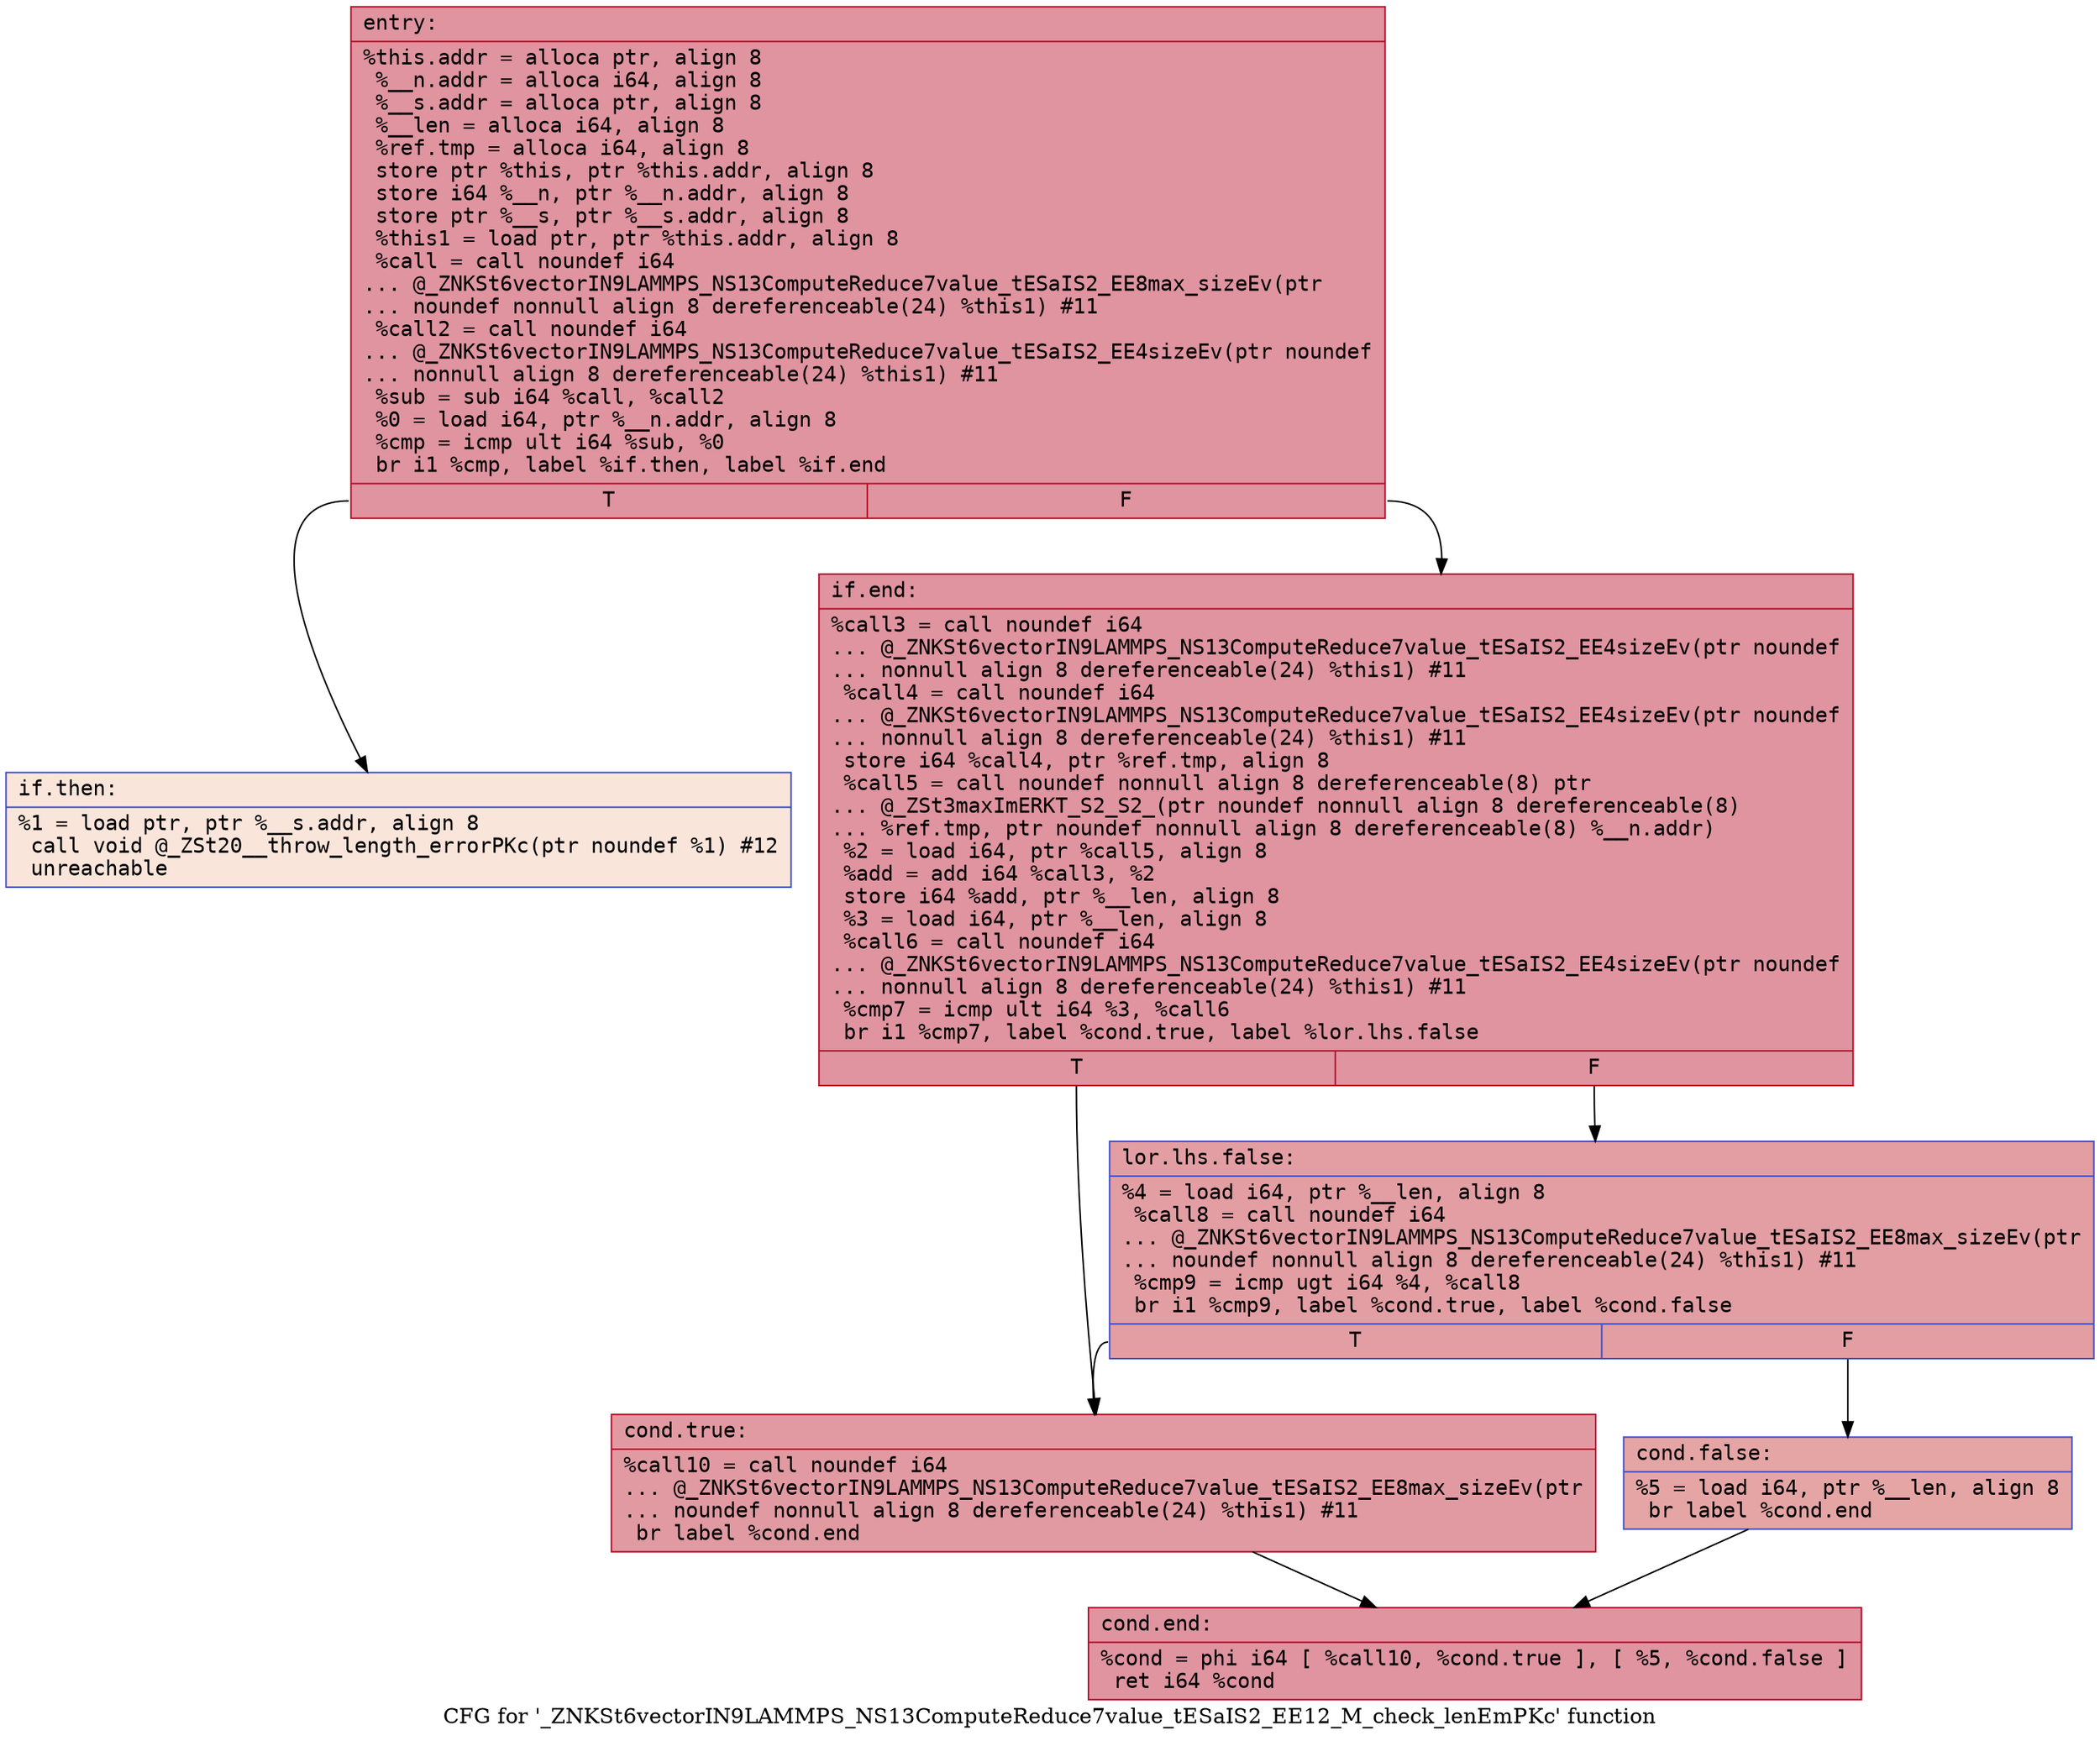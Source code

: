 digraph "CFG for '_ZNKSt6vectorIN9LAMMPS_NS13ComputeReduce7value_tESaIS2_EE12_M_check_lenEmPKc' function" {
	label="CFG for '_ZNKSt6vectorIN9LAMMPS_NS13ComputeReduce7value_tESaIS2_EE12_M_check_lenEmPKc' function";

	Node0x5591403531b0 [shape=record,color="#b70d28ff", style=filled, fillcolor="#b70d2870" fontname="Courier",label="{entry:\l|  %this.addr = alloca ptr, align 8\l  %__n.addr = alloca i64, align 8\l  %__s.addr = alloca ptr, align 8\l  %__len = alloca i64, align 8\l  %ref.tmp = alloca i64, align 8\l  store ptr %this, ptr %this.addr, align 8\l  store i64 %__n, ptr %__n.addr, align 8\l  store ptr %__s, ptr %__s.addr, align 8\l  %this1 = load ptr, ptr %this.addr, align 8\l  %call = call noundef i64\l... @_ZNKSt6vectorIN9LAMMPS_NS13ComputeReduce7value_tESaIS2_EE8max_sizeEv(ptr\l... noundef nonnull align 8 dereferenceable(24) %this1) #11\l  %call2 = call noundef i64\l... @_ZNKSt6vectorIN9LAMMPS_NS13ComputeReduce7value_tESaIS2_EE4sizeEv(ptr noundef\l... nonnull align 8 dereferenceable(24) %this1) #11\l  %sub = sub i64 %call, %call2\l  %0 = load i64, ptr %__n.addr, align 8\l  %cmp = icmp ult i64 %sub, %0\l  br i1 %cmp, label %if.then, label %if.end\l|{<s0>T|<s1>F}}"];
	Node0x5591403531b0:s0 -> Node0x559140353720[tooltip="entry -> if.then\nProbability 0.00%" ];
	Node0x5591403531b0:s1 -> Node0x559140353e40[tooltip="entry -> if.end\nProbability 100.00%" ];
	Node0x559140353720 [shape=record,color="#3d50c3ff", style=filled, fillcolor="#f4c5ad70" fontname="Courier",label="{if.then:\l|  %1 = load ptr, ptr %__s.addr, align 8\l  call void @_ZSt20__throw_length_errorPKc(ptr noundef %1) #12\l  unreachable\l}"];
	Node0x559140353e40 [shape=record,color="#b70d28ff", style=filled, fillcolor="#b70d2870" fontname="Courier",label="{if.end:\l|  %call3 = call noundef i64\l... @_ZNKSt6vectorIN9LAMMPS_NS13ComputeReduce7value_tESaIS2_EE4sizeEv(ptr noundef\l... nonnull align 8 dereferenceable(24) %this1) #11\l  %call4 = call noundef i64\l... @_ZNKSt6vectorIN9LAMMPS_NS13ComputeReduce7value_tESaIS2_EE4sizeEv(ptr noundef\l... nonnull align 8 dereferenceable(24) %this1) #11\l  store i64 %call4, ptr %ref.tmp, align 8\l  %call5 = call noundef nonnull align 8 dereferenceable(8) ptr\l... @_ZSt3maxImERKT_S2_S2_(ptr noundef nonnull align 8 dereferenceable(8)\l... %ref.tmp, ptr noundef nonnull align 8 dereferenceable(8) %__n.addr)\l  %2 = load i64, ptr %call5, align 8\l  %add = add i64 %call3, %2\l  store i64 %add, ptr %__len, align 8\l  %3 = load i64, ptr %__len, align 8\l  %call6 = call noundef i64\l... @_ZNKSt6vectorIN9LAMMPS_NS13ComputeReduce7value_tESaIS2_EE4sizeEv(ptr noundef\l... nonnull align 8 dereferenceable(24) %this1) #11\l  %cmp7 = icmp ult i64 %3, %call6\l  br i1 %cmp7, label %cond.true, label %lor.lhs.false\l|{<s0>T|<s1>F}}"];
	Node0x559140353e40:s0 -> Node0x559140354940[tooltip="if.end -> cond.true\nProbability 50.00%" ];
	Node0x559140353e40:s1 -> Node0x559140354b70[tooltip="if.end -> lor.lhs.false\nProbability 50.00%" ];
	Node0x559140354b70 [shape=record,color="#3d50c3ff", style=filled, fillcolor="#be242e70" fontname="Courier",label="{lor.lhs.false:\l|  %4 = load i64, ptr %__len, align 8\l  %call8 = call noundef i64\l... @_ZNKSt6vectorIN9LAMMPS_NS13ComputeReduce7value_tESaIS2_EE8max_sizeEv(ptr\l... noundef nonnull align 8 dereferenceable(24) %this1) #11\l  %cmp9 = icmp ugt i64 %4, %call8\l  br i1 %cmp9, label %cond.true, label %cond.false\l|{<s0>T|<s1>F}}"];
	Node0x559140354b70:s0 -> Node0x559140354940[tooltip="lor.lhs.false -> cond.true\nProbability 50.00%" ];
	Node0x559140354b70:s1 -> Node0x559140354d20[tooltip="lor.lhs.false -> cond.false\nProbability 50.00%" ];
	Node0x559140354940 [shape=record,color="#b70d28ff", style=filled, fillcolor="#bb1b2c70" fontname="Courier",label="{cond.true:\l|  %call10 = call noundef i64\l... @_ZNKSt6vectorIN9LAMMPS_NS13ComputeReduce7value_tESaIS2_EE8max_sizeEv(ptr\l... noundef nonnull align 8 dereferenceable(24) %this1) #11\l  br label %cond.end\l}"];
	Node0x559140354940 -> Node0x5591403551c0[tooltip="cond.true -> cond.end\nProbability 100.00%" ];
	Node0x559140354d20 [shape=record,color="#3d50c3ff", style=filled, fillcolor="#c5333470" fontname="Courier",label="{cond.false:\l|  %5 = load i64, ptr %__len, align 8\l  br label %cond.end\l}"];
	Node0x559140354d20 -> Node0x5591403551c0[tooltip="cond.false -> cond.end\nProbability 100.00%" ];
	Node0x5591403551c0 [shape=record,color="#b70d28ff", style=filled, fillcolor="#b70d2870" fontname="Courier",label="{cond.end:\l|  %cond = phi i64 [ %call10, %cond.true ], [ %5, %cond.false ]\l  ret i64 %cond\l}"];
}
